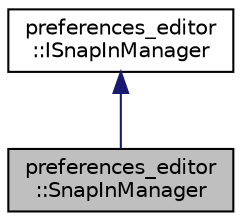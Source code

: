 digraph "preferences_editor::SnapInManager"
{
 // LATEX_PDF_SIZE
  edge [fontname="Helvetica",fontsize="10",labelfontname="Helvetica",labelfontsize="10"];
  node [fontname="Helvetica",fontsize="10",shape=record];
  Node1 [label="preferences_editor\l::SnapInManager",height=0.2,width=0.4,color="black", fillcolor="grey75", style="filled", fontcolor="black",tooltip="The SnapInManager class provides implementation of ISnapInManager interface."];
  Node2 -> Node1 [dir="back",color="midnightblue",fontsize="10",style="solid",fontname="Helvetica"];
  Node2 [label="preferences_editor\l::ISnapInManager",height=0.2,width=0.4,color="black", fillcolor="white", style="filled",URL="$classpreferences__editor_1_1_i_snap_in_manager.html",tooltip="class ISnapInManager Manages all the snap-ins in an application."];
}
